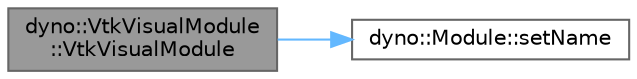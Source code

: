 digraph "dyno::VtkVisualModule::VtkVisualModule"
{
 // LATEX_PDF_SIZE
  bgcolor="transparent";
  edge [fontname=Helvetica,fontsize=10,labelfontname=Helvetica,labelfontsize=10];
  node [fontname=Helvetica,fontsize=10,shape=box,height=0.2,width=0.4];
  rankdir="LR";
  Node1 [id="Node000001",label="dyno::VtkVisualModule\l::VtkVisualModule",height=0.2,width=0.4,color="gray40", fillcolor="grey60", style="filled", fontcolor="black",tooltip=" "];
  Node1 -> Node2 [id="edge1_Node000001_Node000002",color="steelblue1",style="solid",tooltip=" "];
  Node2 [id="Node000002",label="dyno::Module::setName",height=0.2,width=0.4,color="grey40", fillcolor="white", style="filled",URL="$classdyno_1_1_module.html#a0972542b013c9ea7ae169cddf5fff0b5",tooltip=" "];
}
